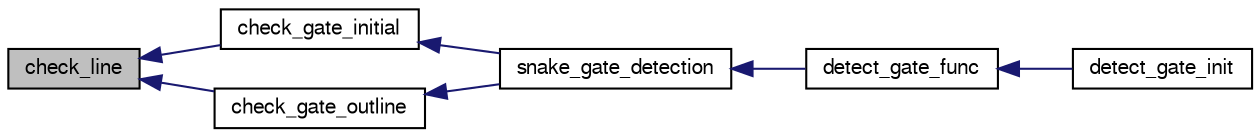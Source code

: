 digraph "check_line"
{
  edge [fontname="FreeSans",fontsize="10",labelfontname="FreeSans",labelfontsize="10"];
  node [fontname="FreeSans",fontsize="10",shape=record];
  rankdir="LR";
  Node1 [label="check_line",height=0.2,width=0.4,color="black", fillcolor="grey75", style="filled", fontcolor="black"];
  Node1 -> Node2 [dir="back",color="midnightblue",fontsize="10",style="solid",fontname="FreeSans"];
  Node2 [label="check_gate_initial",height=0.2,width=0.4,color="black", fillcolor="white", style="filled",URL="$snake__gate__detection_8h.html#a73abc8b369efb049abd410dc504e441d",tooltip="Check the outline and the center of the gate. "];
  Node2 -> Node3 [dir="back",color="midnightblue",fontsize="10",style="solid",fontname="FreeSans"];
  Node3 [label="snake_gate_detection",height=0.2,width=0.4,color="black", fillcolor="white", style="filled",URL="$snake__gate__detection_8h.html#a6f4b4ad6fe02036ec21c3ad960c041bd",tooltip="Run snake gate detection on an image. "];
  Node3 -> Node4 [dir="back",color="midnightblue",fontsize="10",style="solid",fontname="FreeSans"];
  Node4 [label="detect_gate_func",height=0.2,width=0.4,color="black", fillcolor="white", style="filled",URL="$detect__gate_8c.html#a33f5e6c0b684ec61feb65db935e01ff9"];
  Node4 -> Node5 [dir="back",color="midnightblue",fontsize="10",style="solid",fontname="FreeSans"];
  Node5 [label="detect_gate_init",height=0.2,width=0.4,color="black", fillcolor="white", style="filled",URL="$detect__gate_8h.html#afad85937ed43b1d2963bec59f0031ec1"];
  Node1 -> Node6 [dir="back",color="midnightblue",fontsize="10",style="solid",fontname="FreeSans"];
  Node6 [label="check_gate_outline",height=0.2,width=0.4,color="black", fillcolor="white", style="filled",URL="$snake__gate__detection_8h.html#ace002ac27557c54636e18910bbf442b8",tooltip="Check only the outline of the gate. "];
  Node6 -> Node3 [dir="back",color="midnightblue",fontsize="10",style="solid",fontname="FreeSans"];
}
